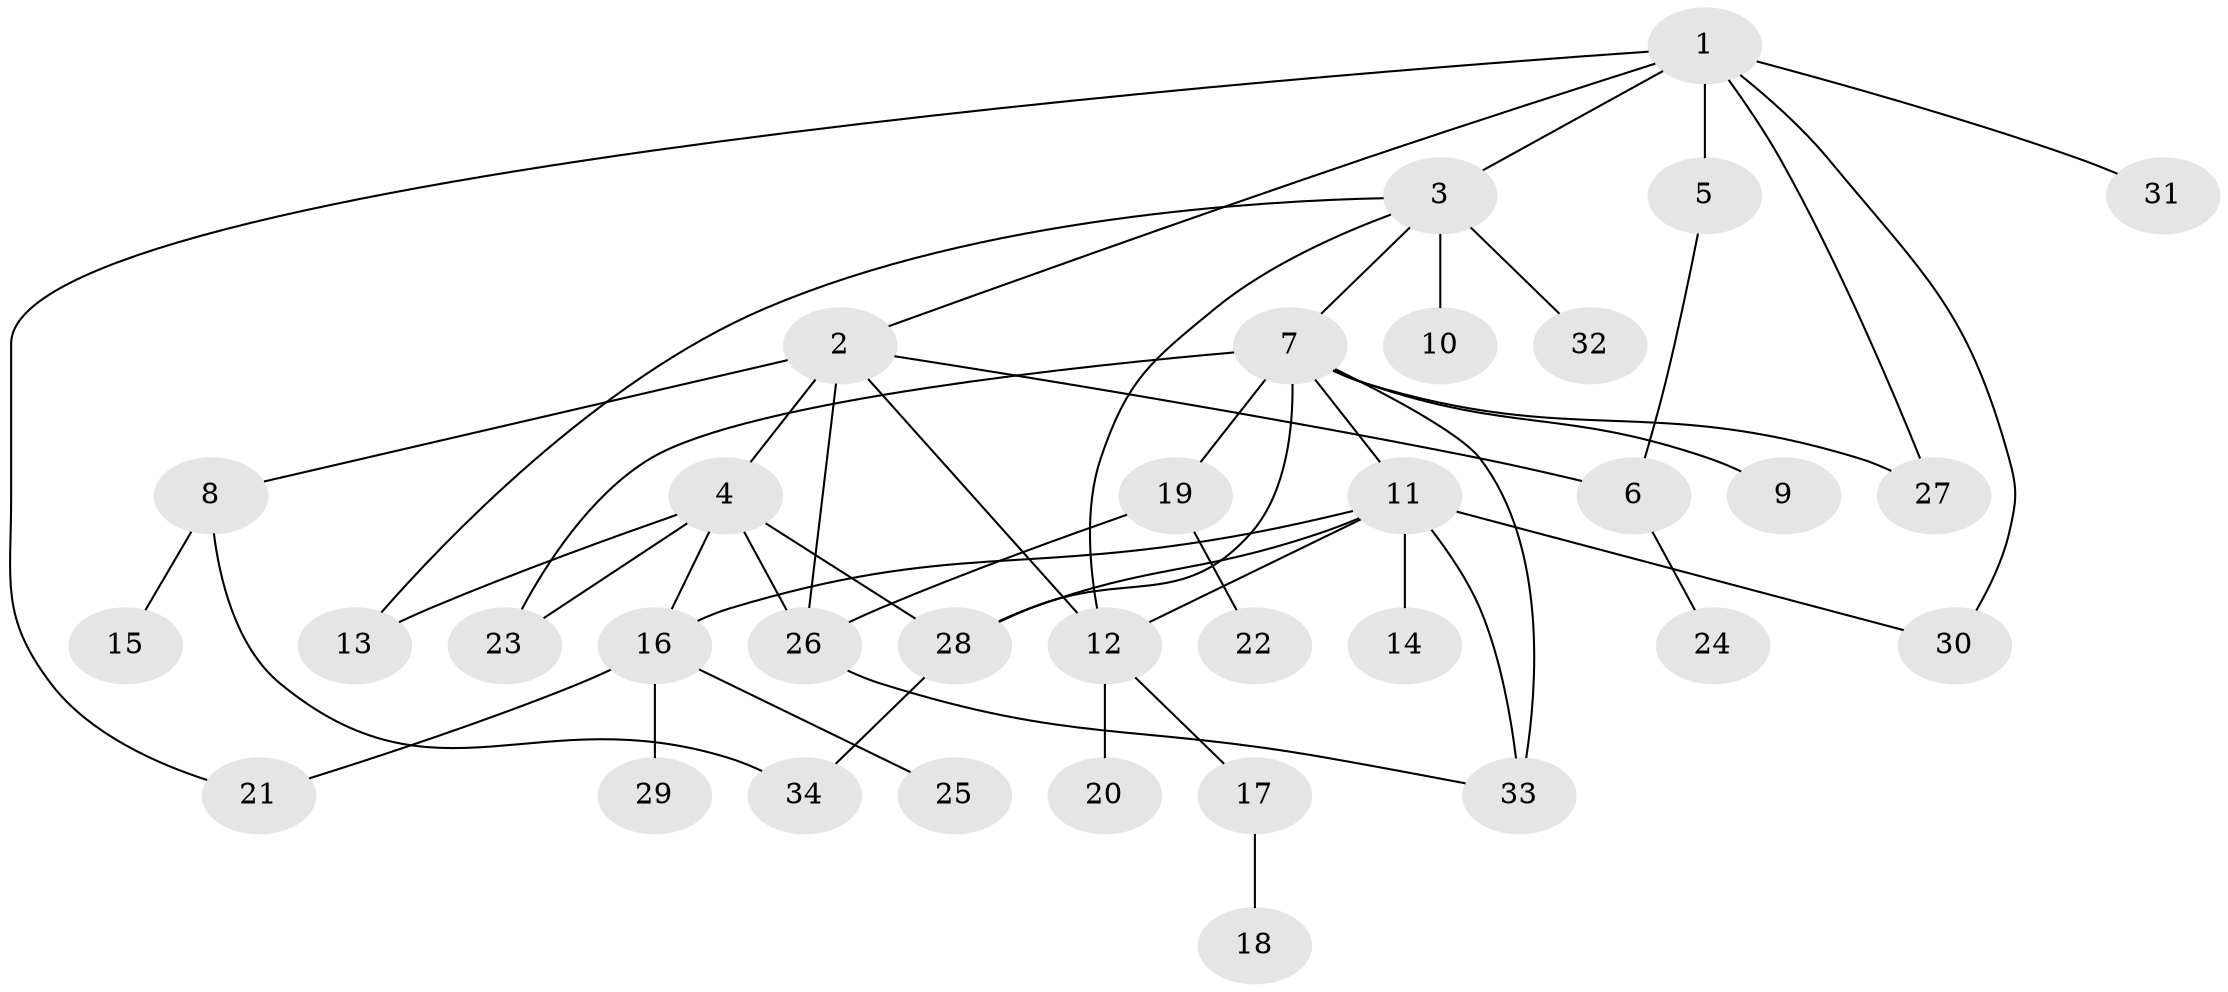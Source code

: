 // original degree distribution, {8: 0.046153846153846156, 4: 0.06153846153846154, 3: 0.15384615384615385, 9: 0.015384615384615385, 5: 0.03076923076923077, 1: 0.5692307692307692, 10: 0.015384615384615385, 7: 0.03076923076923077, 2: 0.07692307692307693}
// Generated by graph-tools (version 1.1) at 2025/35/03/09/25 02:35:40]
// undirected, 34 vertices, 49 edges
graph export_dot {
graph [start="1"]
  node [color=gray90,style=filled];
  1;
  2;
  3;
  4;
  5;
  6;
  7;
  8;
  9;
  10;
  11;
  12;
  13;
  14;
  15;
  16;
  17;
  18;
  19;
  20;
  21;
  22;
  23;
  24;
  25;
  26;
  27;
  28;
  29;
  30;
  31;
  32;
  33;
  34;
  1 -- 2 [weight=1.0];
  1 -- 3 [weight=1.0];
  1 -- 5 [weight=1.0];
  1 -- 21 [weight=1.0];
  1 -- 27 [weight=1.0];
  1 -- 30 [weight=1.0];
  1 -- 31 [weight=1.0];
  2 -- 4 [weight=2.0];
  2 -- 6 [weight=1.0];
  2 -- 8 [weight=1.0];
  2 -- 12 [weight=1.0];
  2 -- 26 [weight=1.0];
  3 -- 7 [weight=1.0];
  3 -- 10 [weight=2.0];
  3 -- 12 [weight=1.0];
  3 -- 13 [weight=1.0];
  3 -- 32 [weight=1.0];
  4 -- 13 [weight=1.0];
  4 -- 16 [weight=1.0];
  4 -- 23 [weight=1.0];
  4 -- 26 [weight=1.0];
  4 -- 28 [weight=1.0];
  5 -- 6 [weight=1.0];
  6 -- 24 [weight=1.0];
  7 -- 9 [weight=1.0];
  7 -- 11 [weight=1.0];
  7 -- 19 [weight=1.0];
  7 -- 23 [weight=1.0];
  7 -- 27 [weight=1.0];
  7 -- 28 [weight=1.0];
  7 -- 33 [weight=1.0];
  8 -- 15 [weight=2.0];
  8 -- 34 [weight=1.0];
  11 -- 12 [weight=1.0];
  11 -- 14 [weight=3.0];
  11 -- 16 [weight=1.0];
  11 -- 28 [weight=1.0];
  11 -- 30 [weight=1.0];
  11 -- 33 [weight=1.0];
  12 -- 17 [weight=1.0];
  12 -- 20 [weight=2.0];
  16 -- 21 [weight=1.0];
  16 -- 25 [weight=1.0];
  16 -- 29 [weight=2.0];
  17 -- 18 [weight=1.0];
  19 -- 22 [weight=1.0];
  19 -- 26 [weight=1.0];
  26 -- 33 [weight=1.0];
  28 -- 34 [weight=1.0];
}
